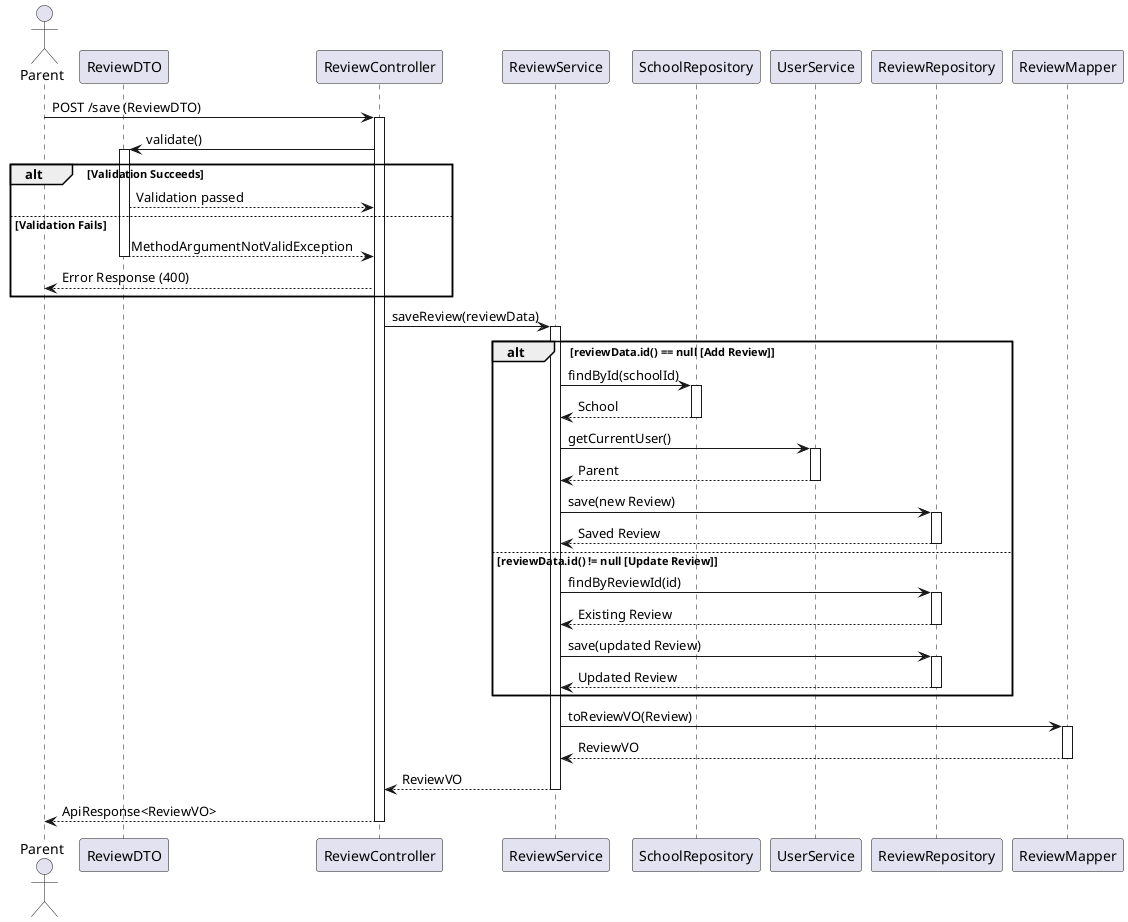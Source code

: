 @startuml
actor Parent
participant "ReviewDTO" as DTO
participant "ReviewController" as Controller
participant "ReviewService" as Service
participant "SchoolRepository" as SchoolRepo
participant "UserService" as UserSvc
participant "ReviewRepository" as ReviewRepo
participant "ReviewMapper" as Mapper

Parent -> Controller: POST /save (ReviewDTO)
activate Controller
Controller -> DTO: validate()
activate DTO
alt Validation Succeeds
  DTO --> Controller: Validation passed
else Validation Fails
  DTO --> Controller: MethodArgumentNotValidException
deactivate DTO
  Controller --> Parent: Error Response (400)
end alt

Controller -> Service: saveReview(reviewData)
activate Service

alt reviewData.id() == null [Add Review]
  Service -> SchoolRepo: findById(schoolId)
  activate SchoolRepo
  SchoolRepo --> Service: School
  deactivate SchoolRepo
  Service -> UserSvc: getCurrentUser()
  activate UserSvc
  UserSvc --> Service: Parent
  deactivate UserSvc
  Service -> ReviewRepo: save(new Review)
  activate ReviewRepo
  ReviewRepo --> Service: Saved Review
  deactivate ReviewRepo
else reviewData.id() != null [Update Review]
  Service -> ReviewRepo: findByReviewId(id)
  activate ReviewRepo
  ReviewRepo --> Service: Existing Review
  deactivate ReviewRepo
  Service -> ReviewRepo: save(updated Review)
  activate ReviewRepo
  ReviewRepo --> Service: Updated Review
  deactivate ReviewRepo
end alt

Service -> Mapper: toReviewVO(Review)
activate Mapper
Mapper --> Service: ReviewVO
deactivate Mapper
Service --> Controller: ReviewVO
deactivate Service
Controller --> Parent: ApiResponse<ReviewVO>
deactivate Controller

@enduml